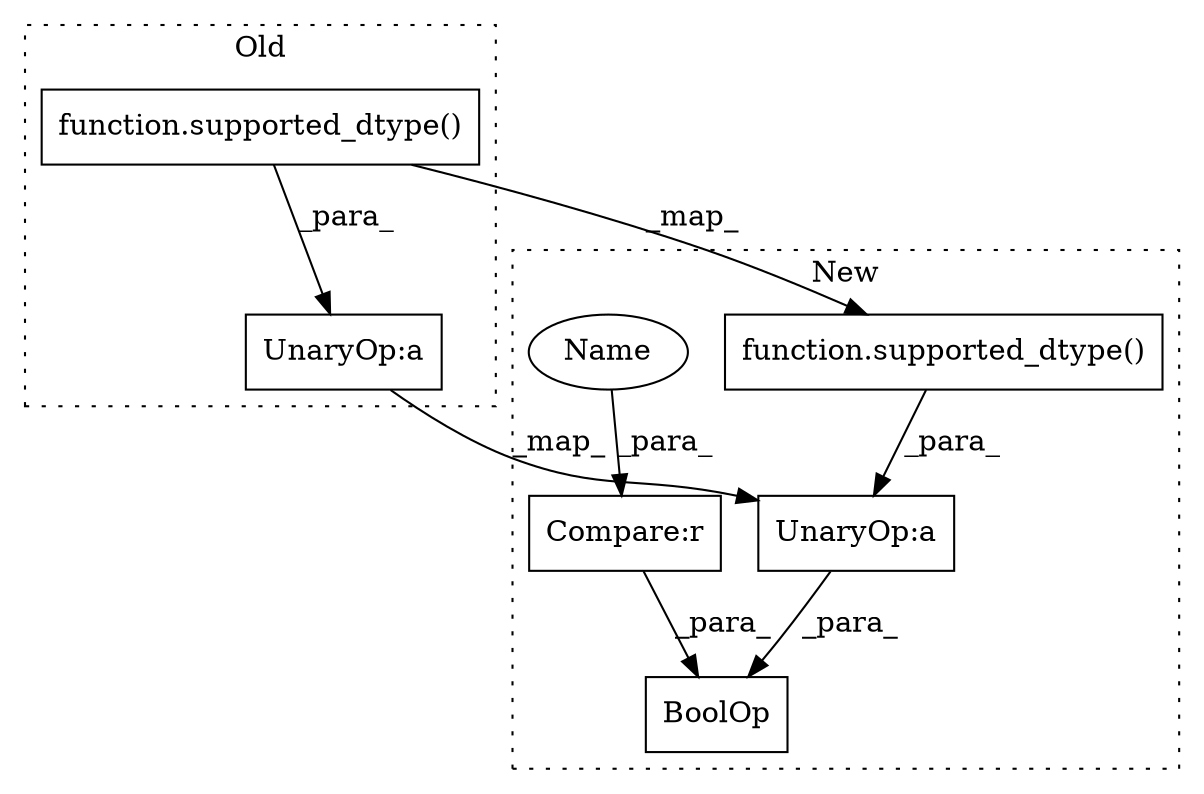 digraph G {
subgraph cluster0 {
1 [label="function.supported_dtype()" a="75" s="5030,5051" l="16,1" shape="box"];
6 [label="UnaryOp:a" a="61" s="5026" l="26" shape="box"];
label = "Old";
style="dotted";
}
subgraph cluster1 {
2 [label="function.supported_dtype()" a="75" s="5122,5143" l="16,1" shape="box"];
3 [label="BoolOp" a="72" s="5118" l="49" shape="box"];
4 [label="Compare:r" a="40" s="5148" l="19" shape="box"];
5 [label="UnaryOp:a" a="61" s="5118" l="26" shape="box"];
7 [label="Name" a="87" s="5148" l="5" shape="ellipse"];
label = "New";
style="dotted";
}
1 -> 6 [label="_para_"];
1 -> 2 [label="_map_"];
2 -> 5 [label="_para_"];
4 -> 3 [label="_para_"];
5 -> 3 [label="_para_"];
6 -> 5 [label="_map_"];
7 -> 4 [label="_para_"];
}